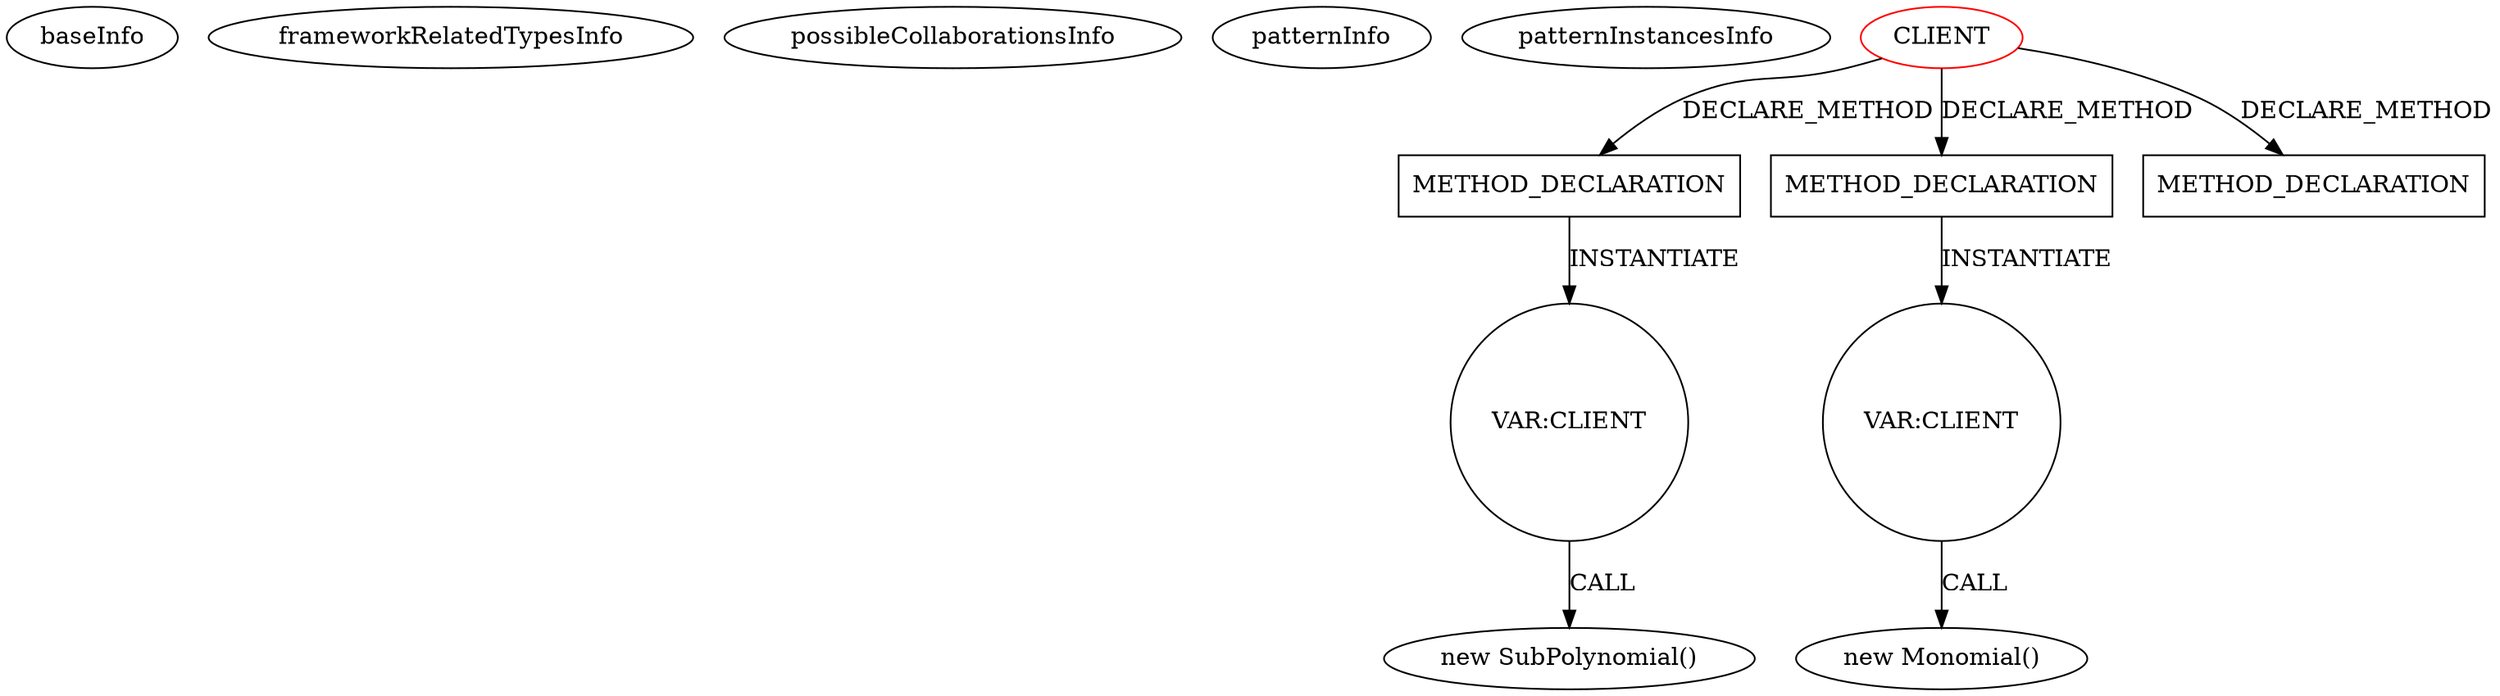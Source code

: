 digraph {
baseInfo[graphId=1806,category="pattern",isAnonymous=false,possibleRelation=false]
frameworkRelatedTypesInfo[]
possibleCollaborationsInfo[]
patternInfo[frequency=2.0,patternRootClient=0]
patternInstancesInfo[0="luxferrari-AlgebrApp~/luxferrari-AlgebrApp/AlgebrApp-master/AlgebrApp/src/org/luxferrari/algebrapp/client/AlgebrApp.java~AlgebrApp~3667",1="luxferrari-AlgebrApp~/luxferrari-AlgebrApp/AlgebrApp-master/AlgebrApp/src/org/luxferrari/algebrapp/client/Polynomial.java~Polynomial~3666"]
98[label="new SubPolynomial()",vertexType="CONSTRUCTOR_CALL",isFrameworkType=false]
99[label="VAR:CLIENT",vertexType="VARIABLE_EXPRESION",isFrameworkType=false,shape=circle]
97[label="METHOD_DECLARATION",vertexType="CLIENT_METHOD_DECLARATION",isFrameworkType=false,shape=box]
0[label="CLIENT",vertexType="ROOT_CLIENT_CLASS_DECLARATION",isFrameworkType=false,color=red]
93[label="METHOD_DECLARATION",vertexType="CLIENT_METHOD_DECLARATION",isFrameworkType=false,shape=box]
95[label="VAR:CLIENT",vertexType="VARIABLE_EXPRESION",isFrameworkType=false,shape=circle]
94[label="new Monomial()",vertexType="CONSTRUCTOR_CALL",isFrameworkType=false]
61[label="METHOD_DECLARATION",vertexType="CLIENT_METHOD_DECLARATION",isFrameworkType=false,shape=box]
0->61[label="DECLARE_METHOD"]
97->99[label="INSTANTIATE"]
0->97[label="DECLARE_METHOD"]
93->95[label="INSTANTIATE"]
95->94[label="CALL"]
0->93[label="DECLARE_METHOD"]
99->98[label="CALL"]
}
